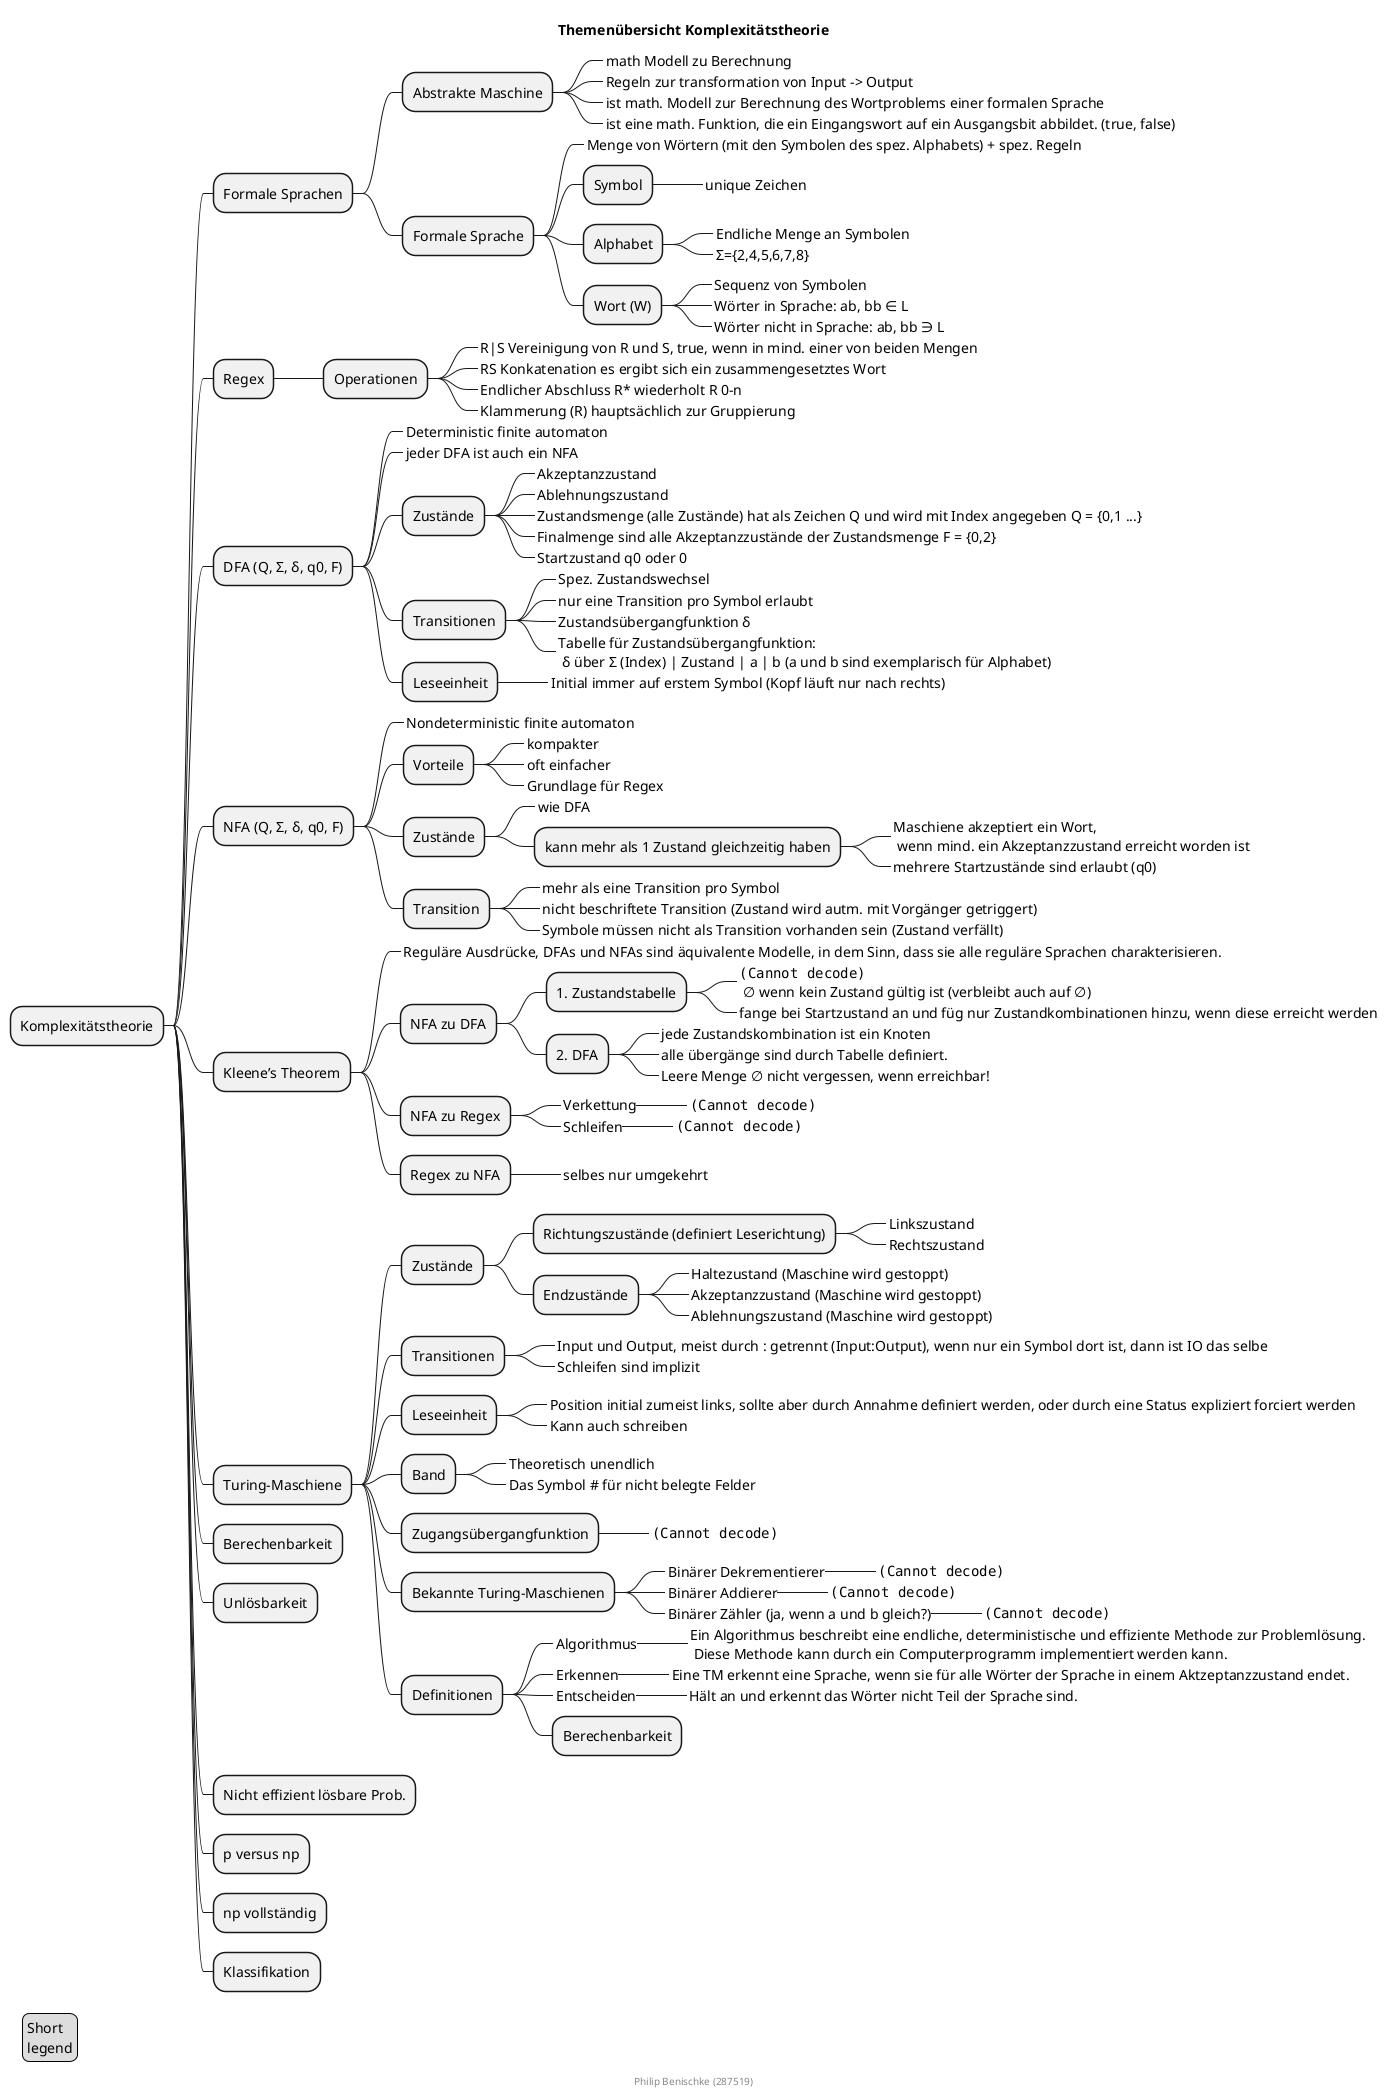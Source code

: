 @startmindmap
'https://plantuml.com/mindmap-diagram
skinparam monochrome true


title Themenübersicht Komplexitätstheorie

* Komplexitätstheorie

** Formale Sprachen
*** Abstrakte Maschine
****_ math Modell zu Berechnung
****_ Regeln zur transformation von Input -> Output
****_ ist math. Modell zur Berechnung des Wortproblems einer formalen Sprache
****_ ist eine math. Funktion, die ein Eingangswort auf ein Ausgangsbit abbildet. (true, false)
*** Formale Sprache
****_ Menge von Wörtern (mit den Symbolen des spez. Alphabets) + spez. Regeln
**** Symbol
*****_ unique Zeichen
**** Alphabet
*****_ Endliche Menge an Symbolen
*****_ Σ={2,4,5,6,7,8}
**** Wort (W)
*****_ Sequenz von Symbolen
*****_ Wörter in Sprache: ab, bb ∈ L
*****_ Wörter nicht in Sprache: ab, bb ∋ L

** Regex
*** Operationen
****_ R|S Vereinigung von R und S, true, wenn in mind. einer von beiden Mengen
****_ RS Konkatenation es ergibt sich ein zusammengesetztes Wort
****_ Endlicher Abschluss R* wiederholt R 0-n
****_ Klammerung (R) hauptsächlich zur Gruppierung

** DFA (Q, Σ, δ, q0, F)
***_ Deterministic finite automaton
***_ jeder DFA ist auch ein NFA
*** Zustände
****_ Akzeptanzzustand
****_ Ablehnungszustand
****_ Zustandsmenge (alle Zustände) hat als Zeichen Q und wird mit Index angegeben Q = {0,1 ...}
****_ Finalmenge sind alle Akzeptanzzustände der Zustandsmenge F = {0,2}
****_ Startzustand q0 oder 0
*** Transitionen
****_ Spez. Zustandswechsel
****_ nur eine Transition pro Symbol erlaubt
****_ Zustandsübergangfunktion δ
****_ Tabelle für Zustandsübergangfunktion: \n δ über Σ (Index) | Zustand | a | b (a und b sind exemplarisch für Alphabet)
*** Leseeinheit
****_ Initial immer auf erstem Symbol (Kopf läuft nur nach rechts)

** NFA (Q, Σ, δ, q0, F)
***_ Nondeterministic finite automaton
*** Vorteile
****_ kompakter
****_ oft einfacher
****_ Grundlage für Regex
*** Zustände
****_ wie DFA
**** kann mehr als 1 Zustand gleichzeitig haben
*****_ Maschiene akzeptiert ein Wort, \n wenn mind. ein Akzeptanzzustand erreicht worden ist
*****_ mehrere Startzustände sind erlaubt (q0)
*** Transition
****_ mehr als eine Transition pro Symbol
****_ nicht beschriftete Transition (Zustand wird autm. mit Vorgänger getriggert)
****_ Symbole müssen nicht als Transition vorhanden sein (Zustand verfällt)

** Kleene’s Theorem
***_ Reguläre Ausdrücke, DFAs und NFAs sind äquivalente Modelle, in dem Sinn, dass sie alle reguläre Sprachen charakterisieren.
*** NFA zu DFA
**** 1. Zustandstabelle
*****_ <img:nfaToDfa.png {scale=0.75}> \n ∅ wenn kein Zustand gültig ist (verbleibt auch auf ∅)
*****_ fange bei Startzustand an und füg nur Zustandkombinationen hinzu, wenn diese erreicht werden
**** 2. DFA
*****_ jede Zustandskombination ist ein Knoten
*****_ alle übergänge sind durch Tabelle definiert.
*****_ Leere Menge ∅ nicht vergessen, wenn erreichbar!
*** NFA zu Regex
****_ Verkettung
*****_ <img:regexToNfaVereinigung.png {scale=0.5}>
****_ Schleifen
*****_ <img:regexToNfaLoops.png {scale=0.5}>
*** Regex zu NFA
****_ selbes nur umgekehrt

** Turing-Maschiene
*** Zustände
**** Richtungszustände (definiert Leserichtung)
*****_ Linkszustand
*****_ Rechtszustand
**** Endzustände
*****_ Haltezustand (Maschine wird gestoppt)
*****_ Akzeptanzzustand (Maschine wird gestoppt)
*****_ Ablehnungszustand (Maschine wird gestoppt)
*** Transitionen
****_ Input und Output, meist durch : getrennt (Input:Output), wenn nur ein Symbol dort ist, dann ist IO das selbe
****_ Schleifen sind implizit
*** Leseeinheit
****_ Position initial zumeist links, sollte aber durch Annahme definiert werden, oder durch eine Status expliziert forciert werden
****_ Kann auch schreiben
*** Band
****_ Theoretisch unendlich
****_ Das Symbol # für nicht belegte Felder
*** Zugangsübergangfunktion
****_ <img:turingStateTable.png {scale=0.5}>
*** Bekannte Turing-Maschienen
****_ Binärer Dekrementierer
*****_ <img:turingBinaerDecrement.png {scale=0.25}>
****_ Binärer Addierer
*****_ <img:turingBinaerDecrement.png {scale=0.25}>
****_ Binärer Zähler (ja, wenn a und b gleich?)
*****_ <img:turingBinaerCounter.png {scale=0.25}>
*** Definitionen
****_ Algorithmus
*****_ Ein Algorithmus beschreibt eine endliche, deterministische und effiziente Methode zur Problemlösung.\n Diese Methode kann durch ein Computerprogramm implementiert werden kann.
****_ Erkennen
*****_ Eine TM erkennt eine Sprache, wenn sie für alle Wörter der Sprache in einem Aktzeptanzzustand endet.
****_ Entscheiden
*****_ Hält an und erkennt das Wörter nicht Teil der Sprache sind.
**** Berechenbarkeit
** Berechenbarkeit
** Unlösbarkeit
** Nicht effizient lösbare Prob.
** p versus np
** np vollständig
** Klassifikation





center footer Philip Benischke (287519)

legend left
  Short
  legend
endlegend
@endmindmap
